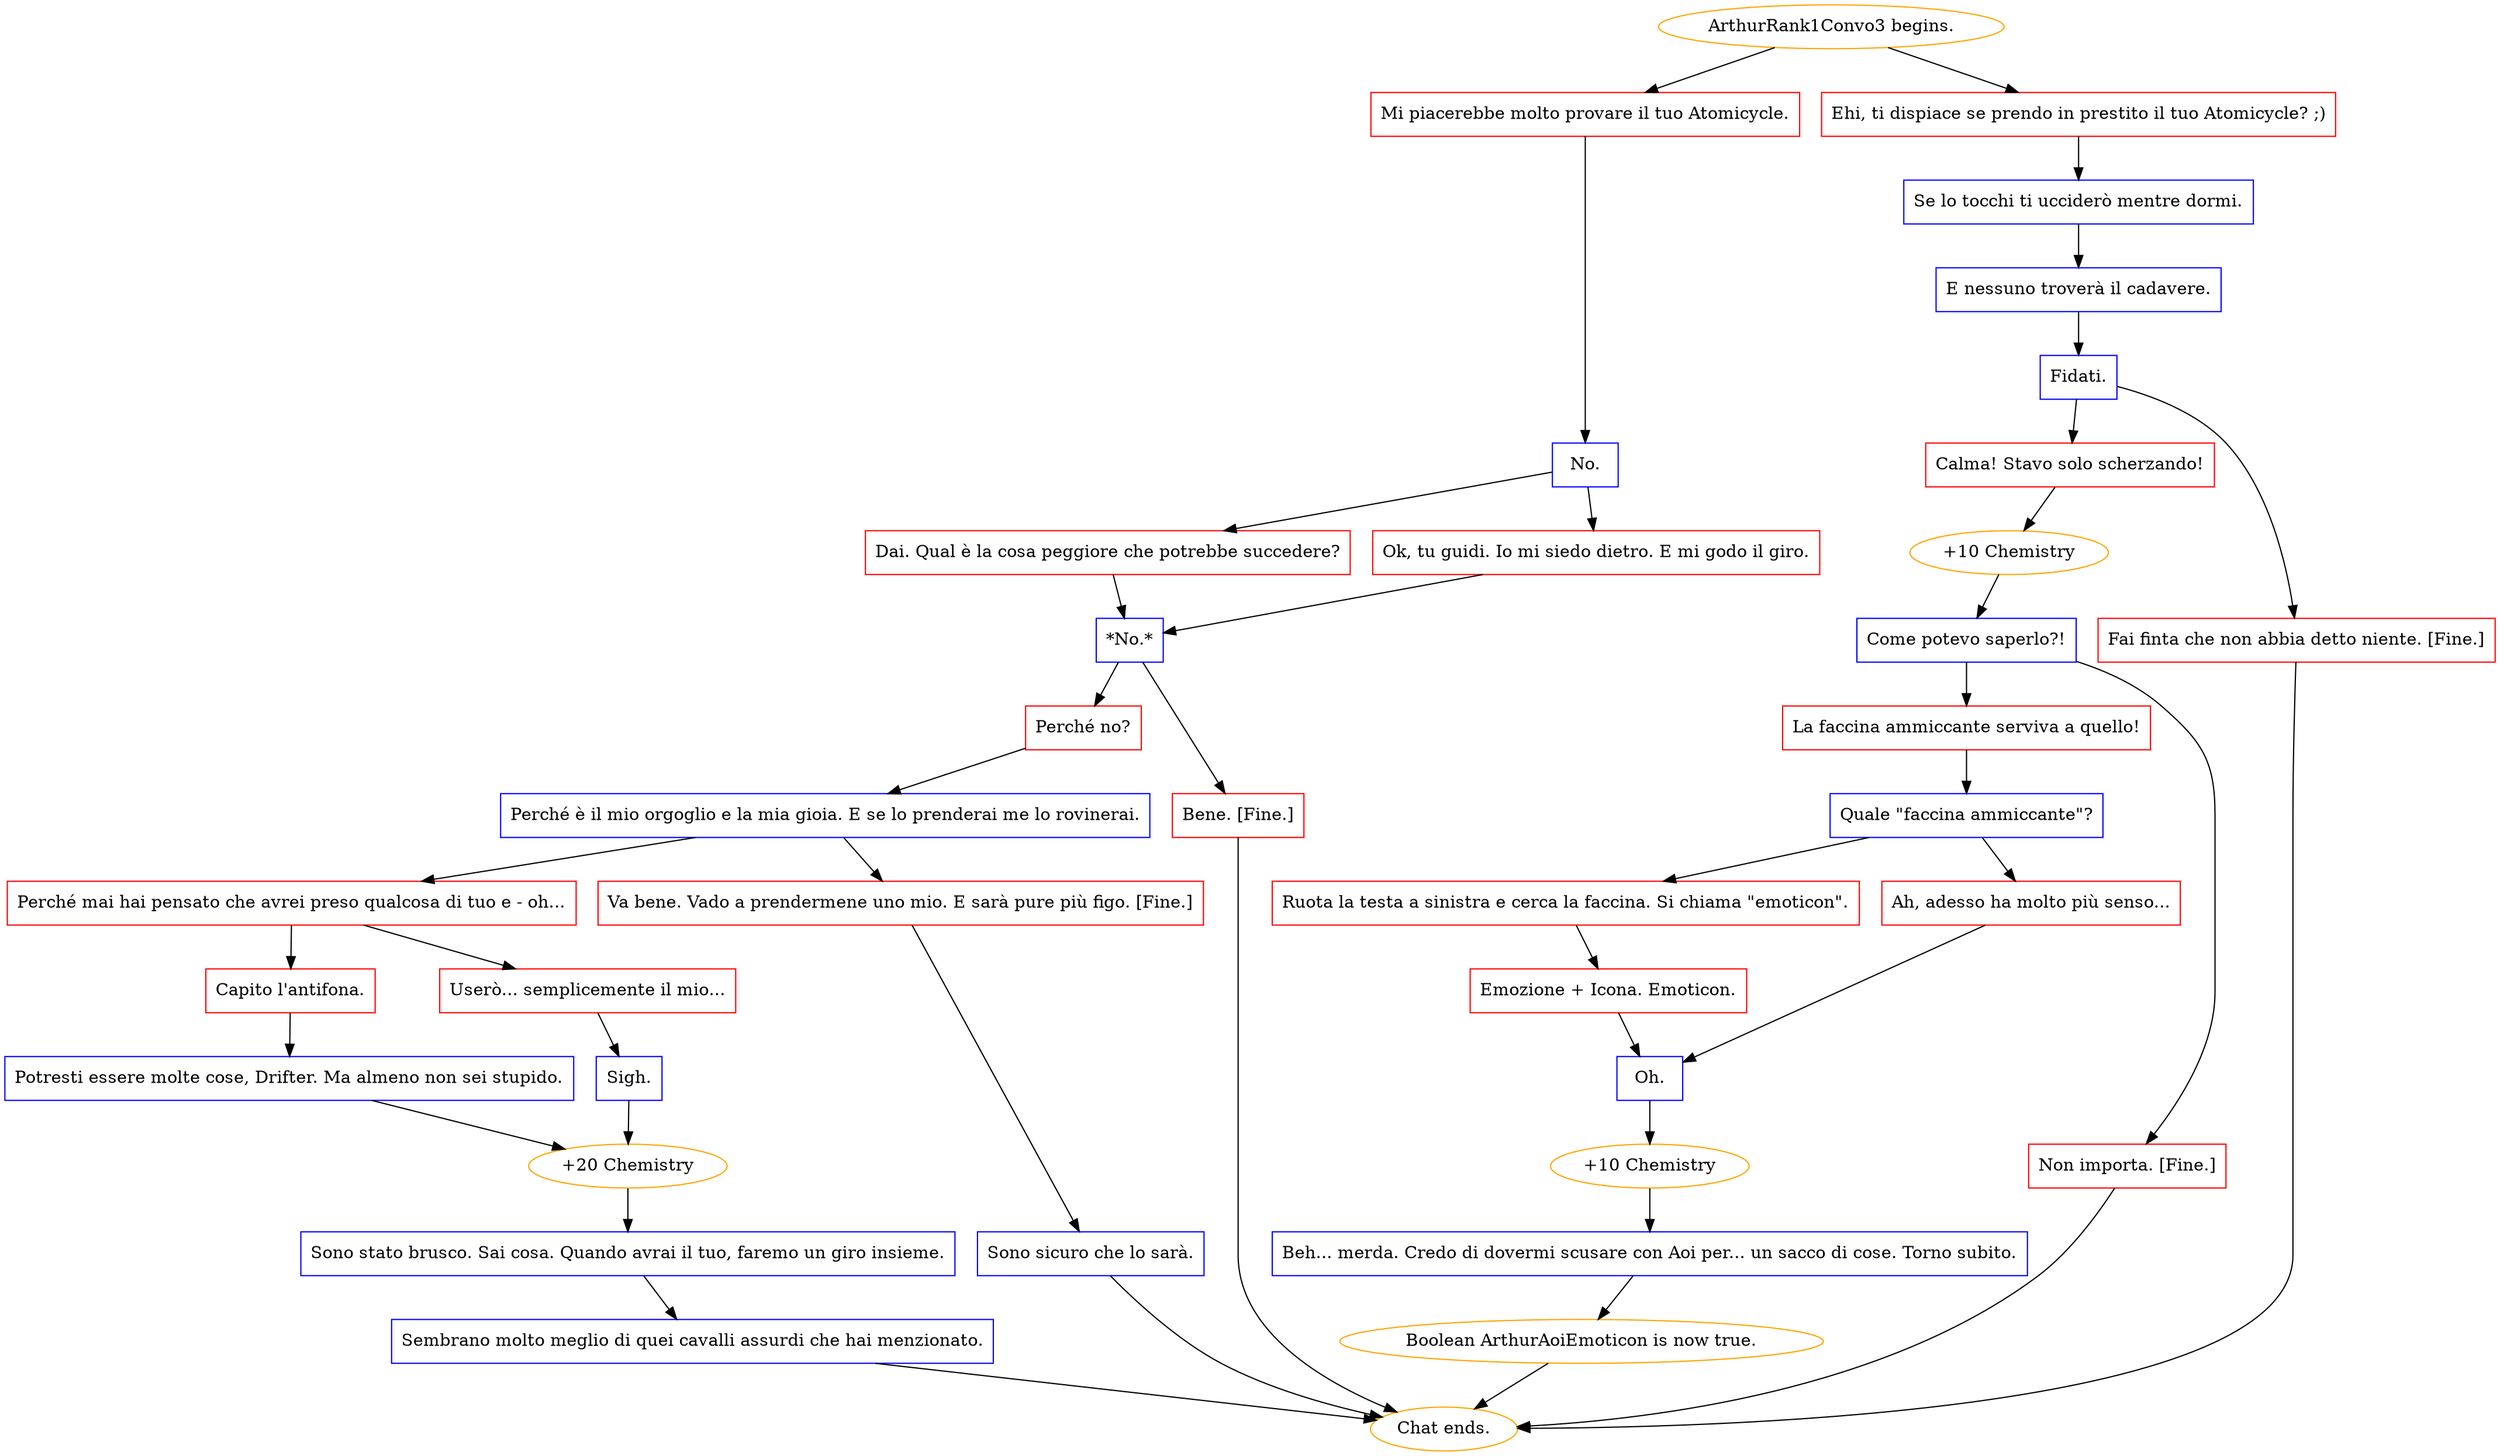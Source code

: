 digraph {
	"ArthurRank1Convo3 begins." [color=orange];
		"ArthurRank1Convo3 begins." -> j3113066829;
		"ArthurRank1Convo3 begins." -> j2466077110;
	j3113066829 [label="Mi piacerebbe molto provare il tuo Atomicycle.",shape=box,color=red];
		j3113066829 -> j1923571168;
	j2466077110 [label="Ehi, ti dispiace se prendo in prestito il tuo Atomicycle? ;)",shape=box,color=red];
		j2466077110 -> j3214477312;
	j1923571168 [label="No.",shape=box,color=blue];
		j1923571168 -> j1987048486;
		j1923571168 -> j3716660453;
	j3214477312 [label="Se lo tocchi ti ucciderò mentre dormi.",shape=box,color=blue];
		j3214477312 -> j2956900325;
	j1987048486 [label="Dai. Qual è la cosa peggiore che potrebbe succedere?",shape=box,color=red];
		j1987048486 -> j3325711813;
	j3716660453 [label="Ok, tu guidi. Io mi siedo dietro. E mi godo il giro.",shape=box,color=red];
		j3716660453 -> j3325711813;
	j2956900325 [label="E nessuno troverà il cadavere.",shape=box,color=blue];
		j2956900325 -> j1534343694;
	j3325711813 [label="*No.*",shape=box,color=blue];
		j3325711813 -> j2600991745;
		j3325711813 -> j1028137222;
	j1534343694 [label="Fidati.",shape=box,color=blue];
		j1534343694 -> j1045982775;
		j1534343694 -> j1802977424;
	j2600991745 [label="Perché no?",shape=box,color=red];
		j2600991745 -> j3766775001;
	j1028137222 [label="Bene. [Fine.]",shape=box,color=red];
		j1028137222 -> "Chat ends.";
	j1045982775 [label="Calma! Stavo solo scherzando!",shape=box,color=red];
		j1045982775 -> j3899488965;
	j1802977424 [label="Fai finta che non abbia detto niente. [Fine.]",shape=box,color=red];
		j1802977424 -> "Chat ends.";
	j3766775001 [label="Perché è il mio orgoglio e la mia gioia. E se lo prenderai me lo rovinerai.",shape=box,color=blue];
		j3766775001 -> j615111879;
		j3766775001 -> j2248326511;
	"Chat ends." [color=orange];
	j3899488965 [label="+10 Chemistry",color=orange];
		j3899488965 -> j4221819193;
	j615111879 [label="Perché mai hai pensato che avrei preso qualcosa di tuo e - oh...",shape=box,color=red];
		j615111879 -> j3546158880;
		j615111879 -> j736823663;
	j2248326511 [label="Va bene. Vado a prendermene uno mio. E sarà pure più figo. [Fine.]",shape=box,color=red];
		j2248326511 -> j4287721283;
	j4221819193 [label="Come potevo saperlo?!",shape=box,color=blue];
		j4221819193 -> j1552644354;
		j4221819193 -> j1703638739;
	j3546158880 [label="Capito l'antifona.",shape=box,color=red];
		j3546158880 -> j2465189651;
	j736823663 [label="Userò... semplicemente il mio...",shape=box,color=red];
		j736823663 -> j2717707147;
	j4287721283 [label="Sono sicuro che lo sarà.",shape=box,color=blue];
		j4287721283 -> "Chat ends.";
	j1552644354 [label="La faccina ammiccante serviva a quello!",shape=box,color=red];
		j1552644354 -> j2639851128;
	j1703638739 [label="Non importa. [Fine.]",shape=box,color=red];
		j1703638739 -> "Chat ends.";
	j2465189651 [label="Potresti essere molte cose, Drifter. Ma almeno non sei stupido.",shape=box,color=blue];
		j2465189651 -> j1511122725;
	j2717707147 [label="Sigh.",shape=box,color=blue];
		j2717707147 -> j1511122725;
	j2639851128 [label="Quale \"faccina ammiccante\"?",shape=box,color=blue];
		j2639851128 -> j1792312979;
		j2639851128 -> j2317809651;
	j1511122725 [label="+20 Chemistry",color=orange];
		j1511122725 -> j4175497841;
	j1792312979 [label="Ruota la testa a sinistra e cerca la faccina. Si chiama \"emoticon\".",shape=box,color=red];
		j1792312979 -> j464694671;
	j2317809651 [label="Ah, adesso ha molto più senso...",shape=box,color=red];
		j2317809651 -> j1262071410;
	j4175497841 [label="Sono stato brusco. Sai cosa. Quando avrai il tuo, faremo un giro insieme.",shape=box,color=blue];
		j4175497841 -> j2033837455;
	j464694671 [label="Emozione + Icona. Emoticon.",shape=box,color=red];
		j464694671 -> j1262071410;
	j1262071410 [label="Oh.",shape=box,color=blue];
		j1262071410 -> j1356566933;
	j2033837455 [label="Sembrano molto meglio di quei cavalli assurdi che hai menzionato.",shape=box,color=blue];
		j2033837455 -> "Chat ends.";
	j1356566933 [label="+10 Chemistry",color=orange];
		j1356566933 -> j1455735111;
	j1455735111 [label="Beh... merda. Credo di dovermi scusare con Aoi per... un sacco di cose. Torno subito.",shape=box,color=blue];
		j1455735111 -> j538271006;
	j538271006 [label="Boolean ArthurAoiEmoticon is now true.",color=orange];
		j538271006 -> "Chat ends.";
}